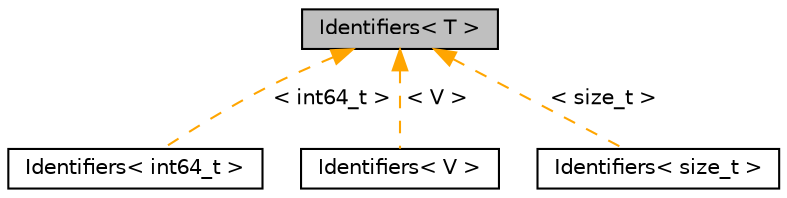 digraph "Identifiers&lt; T &gt;"
{
  edge [fontname="Helvetica",fontsize="10",labelfontname="Helvetica",labelfontsize="10"];
  node [fontname="Helvetica",fontsize="10",shape=record];
  Node1 [label="Identifiers\< T \>",height=0.2,width=0.4,color="black", fillcolor="grey75", style="filled" fontcolor="black"];
  Node1 -> Node2 [dir="back",color="orange",fontsize="10",style="dashed",label=" \< int64_t \>" ,fontname="Helvetica"];
  Node2 [label="Identifiers\< int64_t \>",height=0.2,width=0.4,color="black", fillcolor="white", style="filled",URL="$classIdentifiers.html"];
  Node1 -> Node3 [dir="back",color="orange",fontsize="10",style="dashed",label=" \< V \>" ,fontname="Helvetica"];
  Node3 [label="Identifiers\< V \>",height=0.2,width=0.4,color="black", fillcolor="white", style="filled",URL="$classIdentifiers.html"];
  Node1 -> Node4 [dir="back",color="orange",fontsize="10",style="dashed",label=" \< size_t \>" ,fontname="Helvetica"];
  Node4 [label="Identifiers\< size_t \>",height=0.2,width=0.4,color="black", fillcolor="white", style="filled",URL="$classIdentifiers.html"];
}
